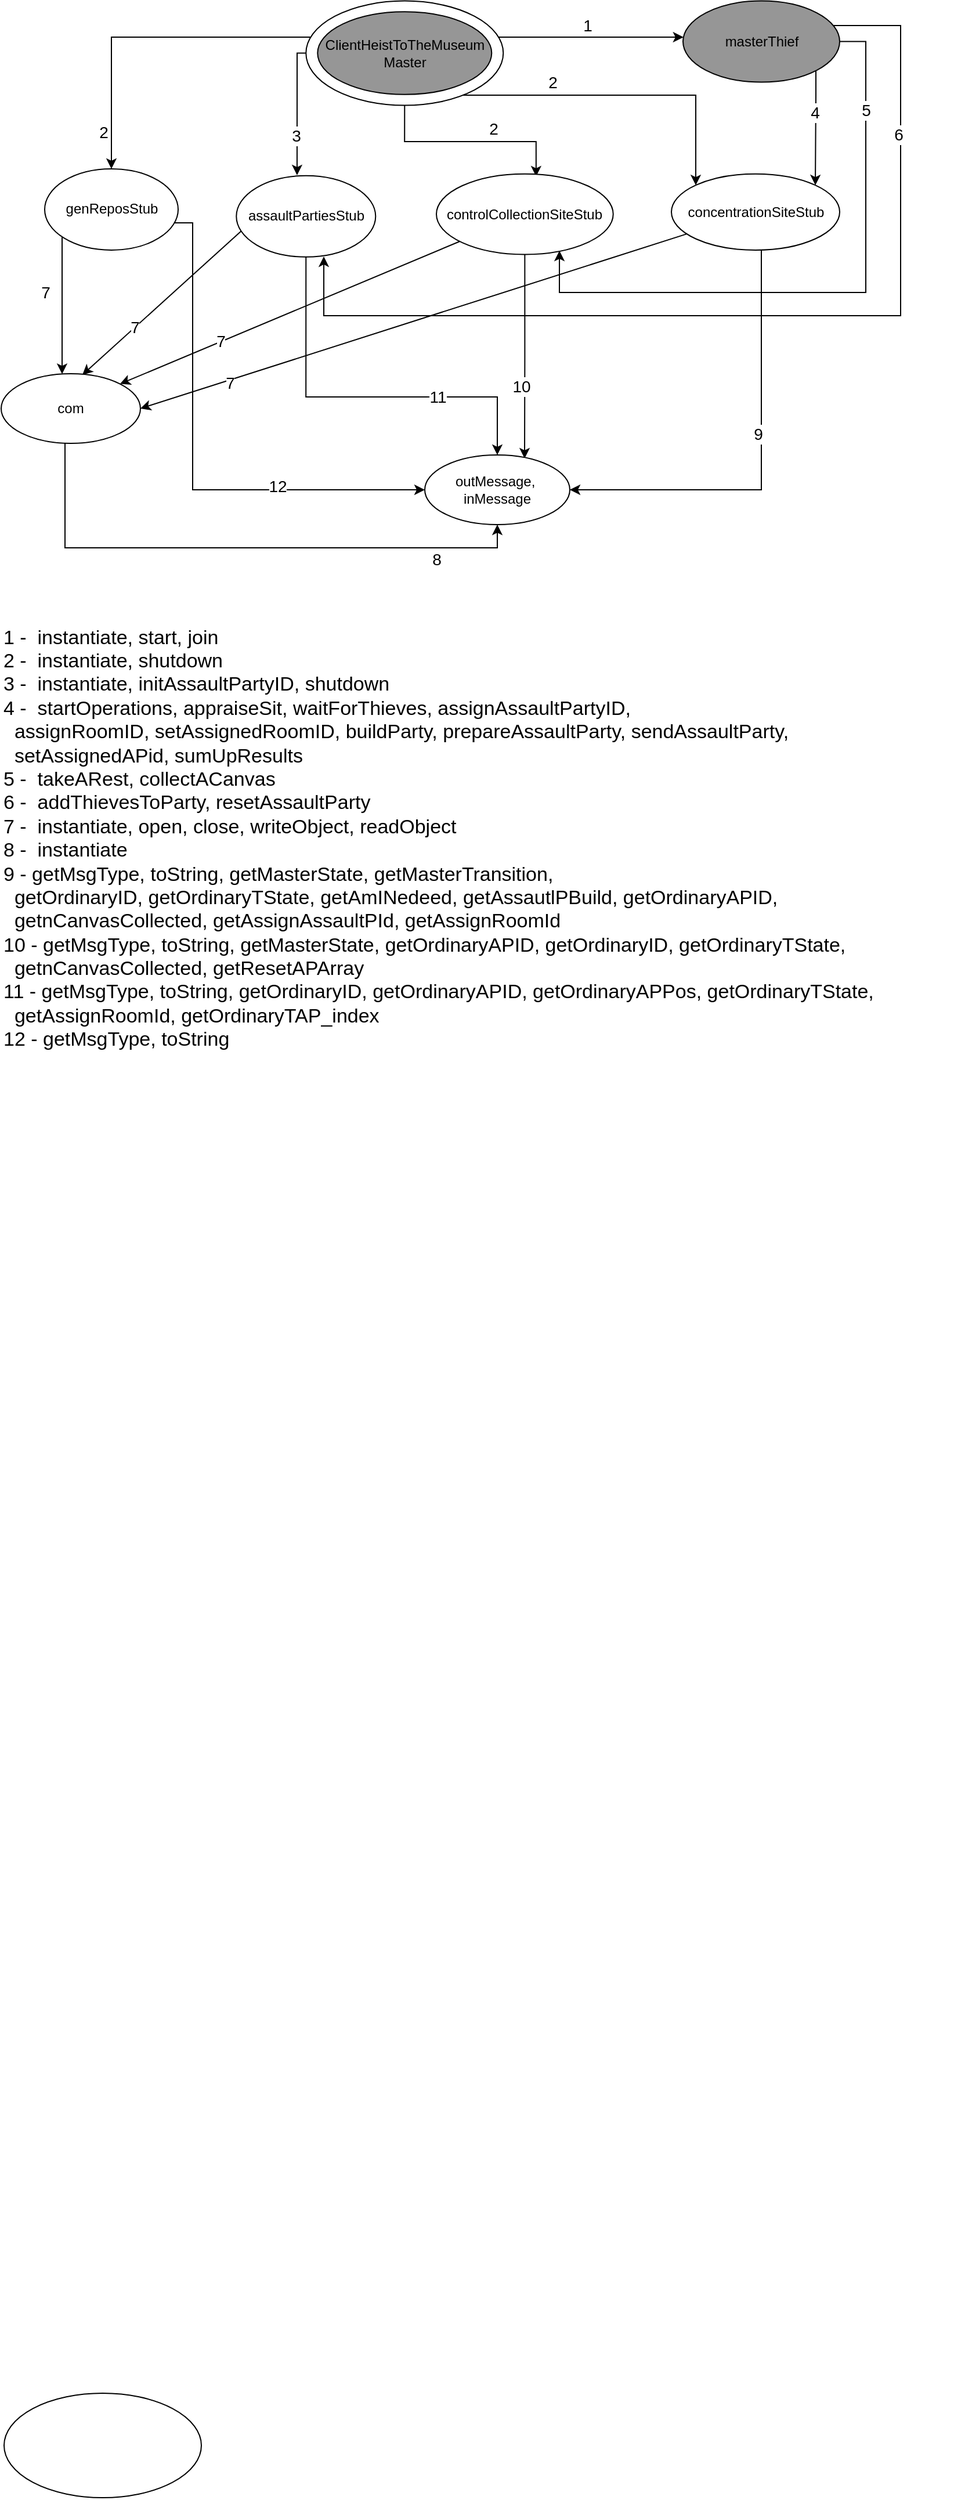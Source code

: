 <mxfile version="21.2.9" type="device">
  <diagram name="Page-1" id="YsJ35T9tr8RX_78DpGfc">
    <mxGraphModel dx="1434" dy="1875" grid="1" gridSize="10" guides="1" tooltips="1" connect="1" arrows="1" fold="1" page="1" pageScale="1" pageWidth="850" pageHeight="1100" math="0" shadow="0">
      <root>
        <mxCell id="0" />
        <mxCell id="1" parent="0" />
        <mxCell id="FWKwlVDyR7kNy3vzUn8f-33" value="" style="ellipse;whiteSpace=wrap;html=1;shadow=0;labelBackgroundColor=none;fillStyle=auto;fontFamily=Helvetica;fontSize=12;gradientDirection=north;" parent="1" vertex="1">
          <mxGeometry x="17.5" y="990" width="170" height="90" as="geometry" />
        </mxCell>
        <mxCell id="FWKwlVDyR7kNy3vzUn8f-38" value="&lt;font style=&quot;font-size: 17px;&quot;&gt;1 -&amp;nbsp; instantiate, start, join&lt;br&gt;2 -&amp;nbsp; instantiate, shutdown&lt;br&gt;3 -&amp;nbsp; instantiate, initAssaultPartyID, shutdown&lt;br&gt;4 -&amp;nbsp; startOperations, appraiseSit, waitForThieves, assignAssaultPartyID, &lt;span style=&quot;white-space: pre;&quot;&gt; &lt;span style=&quot;white-space: pre;&quot;&gt;	&lt;/span&gt;&lt;/span&gt;assignRoomID,&lt;span style=&quot;&quot;&gt;&amp;nbsp;&lt;/span&gt;setAssignedRoomID, buildParty, prepareAssaultParty, sendAssaultParty, &lt;span style=&quot;white-space: pre;&quot;&gt; &lt;span style=&quot;white-space: pre;&quot;&gt;	&lt;/span&gt;&lt;/span&gt;setAssignedAPid, sumUpResults&lt;br&gt;5 -&amp;nbsp; takeARest, collectACanvas&lt;br&gt;6 -&amp;nbsp; addThievesToParty, resetAssaultParty&lt;br&gt;7 -&amp;nbsp; instantiate, open, close, writeObject, readObject&lt;br&gt;8 -&amp;nbsp; instantiate&lt;br&gt;9 - getMsgType, toString, getMasterState, getMasterTransition, &lt;span style=&quot;white-space: pre;&quot;&gt; &lt;span style=&quot;white-space: pre;&quot;&gt;	&lt;/span&gt;&lt;/span&gt;getOrdinaryID,&lt;span style=&quot;&quot;&gt;&amp;nbsp;&lt;/span&gt;getOrdinaryTState,&amp;nbsp;getAmINedeed, getAssautlPBuild, getOrdinaryAPID, &lt;span style=&quot;white-space: pre;&quot;&gt; &lt;span style=&quot;white-space: pre;&quot;&gt;	&lt;/span&gt;&lt;/span&gt;getnCanvasCollected, &lt;span style=&quot;&quot;&gt; &lt;/span&gt;getAssignAssaultPId, &lt;span style=&quot;&quot;&gt; &lt;/span&gt;getAssignRoomId&lt;br&gt;10 - getMsgType, toString, getMasterState, getOrdinaryAPID, getOrdinaryID, getOrdinaryTState, &lt;span style=&quot;white-space: pre;&quot;&gt; &lt;span style=&quot;white-space: pre;&quot;&gt;	&lt;/span&gt;&lt;/span&gt;getnCanvasCollected, getResetAPArray&lt;br&gt;11 - getMsgType, toString, getOrdinaryID, getOrdinaryAPID, getOrdinaryAPPos, getOrdinaryTState, &lt;span style=&quot;white-space: pre;&quot;&gt; &lt;span style=&quot;white-space: pre;&quot;&gt;	&lt;/span&gt;&lt;/span&gt;getAssignRoomId, getOrdinaryTAP_index&lt;br&gt;12 - getMsgType, toString&lt;br&gt;&lt;br&gt;&lt;br style=&quot;border-color: var(--border-color);&quot;&gt;&lt;/font&gt;" style="text;html=1;strokeColor=none;fillColor=none;align=left;verticalAlign=middle;whiteSpace=wrap;rounded=0;" parent="1" vertex="1">
          <mxGeometry x="15" y="-550" width="820" height="441" as="geometry" />
        </mxCell>
        <mxCell id="FWKwlVDyR7kNy3vzUn8f-86" style="edgeStyle=orthogonalEdgeStyle;rounded=0;orthogonalLoop=1;jettySize=auto;html=1;" parent="1" source="FWKwlVDyR7kNy3vzUn8f-78" target="FWKwlVDyR7kNy3vzUn8f-80" edge="1">
          <mxGeometry relative="1" as="geometry">
            <Array as="points">
              <mxPoint x="530" y="-1040" />
              <mxPoint x="530" y="-1040" />
            </Array>
          </mxGeometry>
        </mxCell>
        <mxCell id="FWKwlVDyR7kNy3vzUn8f-140" value="&lt;font style=&quot;font-size: 14px;&quot;&gt;1&lt;/font&gt;" style="edgeLabel;html=1;align=center;verticalAlign=middle;resizable=0;points=[];" parent="FWKwlVDyR7kNy3vzUn8f-86" vertex="1" connectable="0">
          <mxGeometry x="0.223" y="1" relative="1" as="geometry">
            <mxPoint x="-21" y="-9" as="offset" />
          </mxGeometry>
        </mxCell>
        <mxCell id="FWKwlVDyR7kNy3vzUn8f-87" style="edgeStyle=orthogonalEdgeStyle;rounded=0;orthogonalLoop=1;jettySize=auto;html=1;entryX=0.5;entryY=0;entryDx=0;entryDy=0;" parent="1" source="FWKwlVDyR7kNy3vzUn8f-78" target="FWKwlVDyR7kNy3vzUn8f-84" edge="1">
          <mxGeometry relative="1" as="geometry">
            <Array as="points">
              <mxPoint x="110" y="-1040" />
            </Array>
          </mxGeometry>
        </mxCell>
        <mxCell id="FWKwlVDyR7kNy3vzUn8f-144" value="&lt;font style=&quot;font-size: 14px;&quot;&gt;2&lt;/font&gt;" style="edgeLabel;html=1;align=center;verticalAlign=middle;resizable=0;points=[];" parent="FWKwlVDyR7kNy3vzUn8f-87" vertex="1" connectable="0">
          <mxGeometry x="0.776" y="5" relative="1" as="geometry">
            <mxPoint x="-12" as="offset" />
          </mxGeometry>
        </mxCell>
        <mxCell id="FWKwlVDyR7kNy3vzUn8f-113" style="edgeStyle=orthogonalEdgeStyle;rounded=0;orthogonalLoop=1;jettySize=auto;html=1;entryX=0.436;entryY=-0.006;entryDx=0;entryDy=0;entryPerimeter=0;" parent="1" source="FWKwlVDyR7kNy3vzUn8f-78" target="FWKwlVDyR7kNy3vzUn8f-83" edge="1">
          <mxGeometry relative="1" as="geometry">
            <Array as="points">
              <mxPoint x="270" y="-1026" />
            </Array>
          </mxGeometry>
        </mxCell>
        <mxCell id="FWKwlVDyR7kNy3vzUn8f-143" value="&lt;font style=&quot;font-size: 14px;&quot;&gt;3&lt;/font&gt;" style="edgeLabel;html=1;align=center;verticalAlign=middle;resizable=0;points=[];" parent="FWKwlVDyR7kNy3vzUn8f-113" vertex="1" connectable="0">
          <mxGeometry x="0.398" y="-1" relative="1" as="geometry">
            <mxPoint as="offset" />
          </mxGeometry>
        </mxCell>
        <mxCell id="FWKwlVDyR7kNy3vzUn8f-114" style="edgeStyle=orthogonalEdgeStyle;rounded=0;orthogonalLoop=1;jettySize=auto;html=1;entryX=0.564;entryY=0.031;entryDx=0;entryDy=0;entryPerimeter=0;" parent="1" source="FWKwlVDyR7kNy3vzUn8f-78" target="FWKwlVDyR7kNy3vzUn8f-82" edge="1">
          <mxGeometry relative="1" as="geometry">
            <Array as="points">
              <mxPoint x="363" y="-950" />
              <mxPoint x="476" y="-950" />
            </Array>
          </mxGeometry>
        </mxCell>
        <mxCell id="FWKwlVDyR7kNy3vzUn8f-121" style="edgeStyle=orthogonalEdgeStyle;rounded=0;orthogonalLoop=1;jettySize=auto;html=1;entryX=0;entryY=0;entryDx=0;entryDy=0;" parent="1" source="FWKwlVDyR7kNy3vzUn8f-78" target="FWKwlVDyR7kNy3vzUn8f-81" edge="1">
          <mxGeometry relative="1" as="geometry">
            <Array as="points">
              <mxPoint x="613" y="-990" />
            </Array>
          </mxGeometry>
        </mxCell>
        <mxCell id="FWKwlVDyR7kNy3vzUn8f-141" value="&lt;font style=&quot;font-size: 14px;&quot;&gt;2&lt;/font&gt;" style="edgeLabel;html=1;align=center;verticalAlign=middle;resizable=0;points=[];" parent="FWKwlVDyR7kNy3vzUn8f-121" vertex="1" connectable="0">
          <mxGeometry x="0.108" y="1" relative="1" as="geometry">
            <mxPoint x="-77" y="-10" as="offset" />
          </mxGeometry>
        </mxCell>
        <mxCell id="FWKwlVDyR7kNy3vzUn8f-78" value="" style="ellipse;whiteSpace=wrap;html=1;shadow=0;labelBackgroundColor=none;fillStyle=auto;fontFamily=Helvetica;fontSize=12;gradientDirection=north;" parent="1" vertex="1">
          <mxGeometry x="277.64" y="-1071.21" width="170" height="90" as="geometry" />
        </mxCell>
        <mxCell id="FWKwlVDyR7kNy3vzUn8f-79" value="ClientHeistToTheMuseum&lt;br&gt;Master" style="ellipse;whiteSpace=wrap;html=1;shadow=0;labelBackgroundColor=none;fillStyle=auto;strokeColor=default;fontFamily=Helvetica;fontSize=12;fontColor=default;fillColor=#969696;gradientColor=none;gradientDirection=north;" parent="1" vertex="1">
          <mxGeometry x="287.64" y="-1061.83" width="150" height="71.25" as="geometry" />
        </mxCell>
        <mxCell id="FWKwlVDyR7kNy3vzUn8f-116" style="edgeStyle=orthogonalEdgeStyle;rounded=0;orthogonalLoop=1;jettySize=auto;html=1;entryX=1;entryY=0;entryDx=0;entryDy=0;" parent="1" source="FWKwlVDyR7kNy3vzUn8f-80" target="FWKwlVDyR7kNy3vzUn8f-81" edge="1">
          <mxGeometry relative="1" as="geometry">
            <Array as="points">
              <mxPoint x="717" y="-990" />
              <mxPoint x="717" y="-990" />
            </Array>
          </mxGeometry>
        </mxCell>
        <mxCell id="FWKwlVDyR7kNy3vzUn8f-145" value="&lt;font style=&quot;font-size: 14px;&quot;&gt;4&lt;/font&gt;" style="edgeLabel;html=1;align=center;verticalAlign=middle;resizable=0;points=[];" parent="FWKwlVDyR7kNy3vzUn8f-116" vertex="1" connectable="0">
          <mxGeometry x="-0.269" y="-1" relative="1" as="geometry">
            <mxPoint as="offset" />
          </mxGeometry>
        </mxCell>
        <mxCell id="FWKwlVDyR7kNy3vzUn8f-117" style="edgeStyle=orthogonalEdgeStyle;rounded=0;orthogonalLoop=1;jettySize=auto;html=1;entryX=0.696;entryY=0.954;entryDx=0;entryDy=0;entryPerimeter=0;" parent="1" source="FWKwlVDyR7kNy3vzUn8f-80" target="FWKwlVDyR7kNy3vzUn8f-82" edge="1">
          <mxGeometry relative="1" as="geometry">
            <Array as="points">
              <mxPoint x="760" y="-1036" />
              <mxPoint x="760" y="-820" />
              <mxPoint x="496" y="-820" />
            </Array>
          </mxGeometry>
        </mxCell>
        <mxCell id="FWKwlVDyR7kNy3vzUn8f-148" value="&lt;font style=&quot;font-size: 14px;&quot;&gt;5&lt;/font&gt;" style="edgeLabel;html=1;align=center;verticalAlign=middle;resizable=0;points=[];" parent="FWKwlVDyR7kNy3vzUn8f-117" vertex="1" connectable="0">
          <mxGeometry x="-0.697" relative="1" as="geometry">
            <mxPoint as="offset" />
          </mxGeometry>
        </mxCell>
        <mxCell id="FWKwlVDyR7kNy3vzUn8f-127" style="edgeStyle=orthogonalEdgeStyle;rounded=0;orthogonalLoop=1;jettySize=auto;html=1;entryX=0.628;entryY=0.994;entryDx=0;entryDy=0;entryPerimeter=0;" parent="1" source="FWKwlVDyR7kNy3vzUn8f-80" target="FWKwlVDyR7kNy3vzUn8f-83" edge="1">
          <mxGeometry relative="1" as="geometry">
            <Array as="points">
              <mxPoint x="790" y="-1050" />
              <mxPoint x="790" y="-800" />
              <mxPoint x="293" y="-800" />
            </Array>
          </mxGeometry>
        </mxCell>
        <mxCell id="FWKwlVDyR7kNy3vzUn8f-149" value="&lt;font style=&quot;font-size: 14px;&quot;&gt;6&lt;/font&gt;" style="edgeLabel;html=1;align=center;verticalAlign=middle;resizable=0;points=[];" parent="FWKwlVDyR7kNy3vzUn8f-127" vertex="1" connectable="0">
          <mxGeometry x="-0.645" y="-2" relative="1" as="geometry">
            <mxPoint as="offset" />
          </mxGeometry>
        </mxCell>
        <mxCell id="FWKwlVDyR7kNy3vzUn8f-80" value="masterThief" style="ellipse;whiteSpace=wrap;html=1;shadow=0;labelBackgroundColor=none;fillStyle=auto;strokeColor=default;fontFamily=Helvetica;fontSize=12;fontColor=default;fillColor=#969696;gradientColor=none;gradientDirection=north;" parent="1" vertex="1">
          <mxGeometry x="602.5" y="-1071.21" width="135" height="70" as="geometry" />
        </mxCell>
        <mxCell id="FWKwlVDyR7kNy3vzUn8f-131" style="rounded=0;orthogonalLoop=1;jettySize=auto;html=1;entryX=1;entryY=0.5;entryDx=0;entryDy=0;" parent="1" source="FWKwlVDyR7kNy3vzUn8f-81" target="FWKwlVDyR7kNy3vzUn8f-98" edge="1">
          <mxGeometry relative="1" as="geometry" />
        </mxCell>
        <mxCell id="FWKwlVDyR7kNy3vzUn8f-155" value="&lt;font style=&quot;font-size: 14px;&quot;&gt;7&lt;/font&gt;" style="edgeLabel;html=1;align=center;verticalAlign=middle;resizable=0;points=[];" parent="FWKwlVDyR7kNy3vzUn8f-131" vertex="1" connectable="0">
          <mxGeometry x="0.675" y="2" relative="1" as="geometry">
            <mxPoint as="offset" />
          </mxGeometry>
        </mxCell>
        <mxCell id="FWKwlVDyR7kNy3vzUn8f-134" style="edgeStyle=orthogonalEdgeStyle;rounded=0;orthogonalLoop=1;jettySize=auto;html=1;entryX=1;entryY=0.5;entryDx=0;entryDy=0;" parent="1" source="FWKwlVDyR7kNy3vzUn8f-81" target="FWKwlVDyR7kNy3vzUn8f-132" edge="1">
          <mxGeometry relative="1" as="geometry">
            <mxPoint x="530" y="-680" as="targetPoint" />
            <Array as="points">
              <mxPoint x="670" y="-650" />
            </Array>
          </mxGeometry>
        </mxCell>
        <mxCell id="FWKwlVDyR7kNy3vzUn8f-157" value="&lt;span style=&quot;font-size: 14px;&quot;&gt;9&lt;/span&gt;" style="edgeLabel;html=1;align=center;verticalAlign=middle;resizable=0;points=[];" parent="FWKwlVDyR7kNy3vzUn8f-134" vertex="1" connectable="0">
          <mxGeometry x="-0.146" y="-3" relative="1" as="geometry">
            <mxPoint as="offset" />
          </mxGeometry>
        </mxCell>
        <mxCell id="FWKwlVDyR7kNy3vzUn8f-81" value="concentrationSiteStub" style="ellipse;whiteSpace=wrap;html=1;shadow=0;labelBackgroundColor=none;fillStyle=auto;fontFamily=Helvetica;fontSize=12;gradientDirection=north;" parent="1" vertex="1">
          <mxGeometry x="592.5" y="-922.16" width="145" height="65.63" as="geometry" />
        </mxCell>
        <mxCell id="FWKwlVDyR7kNy3vzUn8f-130" style="rounded=0;orthogonalLoop=1;jettySize=auto;html=1;entryX=1;entryY=0;entryDx=0;entryDy=0;" parent="1" source="FWKwlVDyR7kNy3vzUn8f-82" target="FWKwlVDyR7kNy3vzUn8f-98" edge="1">
          <mxGeometry relative="1" as="geometry" />
        </mxCell>
        <mxCell id="FWKwlVDyR7kNy3vzUn8f-154" value="&lt;font style=&quot;font-size: 14px;&quot;&gt;7&lt;/font&gt;" style="edgeLabel;html=1;align=center;verticalAlign=middle;resizable=0;points=[];" parent="FWKwlVDyR7kNy3vzUn8f-130" vertex="1" connectable="0">
          <mxGeometry x="0.405" y="-1" relative="1" as="geometry">
            <mxPoint as="offset" />
          </mxGeometry>
        </mxCell>
        <mxCell id="FWKwlVDyR7kNy3vzUn8f-135" style="edgeStyle=orthogonalEdgeStyle;rounded=0;orthogonalLoop=1;jettySize=auto;html=1;entryX=0.688;entryY=0.05;entryDx=0;entryDy=0;entryPerimeter=0;" parent="1" source="FWKwlVDyR7kNy3vzUn8f-82" target="FWKwlVDyR7kNy3vzUn8f-132" edge="1">
          <mxGeometry relative="1" as="geometry" />
        </mxCell>
        <mxCell id="FWKwlVDyR7kNy3vzUn8f-158" value="&lt;font style=&quot;font-size: 14px;&quot;&gt;10&lt;/font&gt;" style="edgeLabel;html=1;align=center;verticalAlign=middle;resizable=0;points=[];" parent="FWKwlVDyR7kNy3vzUn8f-135" vertex="1" connectable="0">
          <mxGeometry x="0.278" y="-3" relative="1" as="geometry">
            <mxPoint y="1" as="offset" />
          </mxGeometry>
        </mxCell>
        <mxCell id="FWKwlVDyR7kNy3vzUn8f-82" value="controlCollectionSiteStub" style="ellipse;whiteSpace=wrap;html=1;shadow=0;labelBackgroundColor=none;fillStyle=auto;fontFamily=Helvetica;fontSize=12;gradientDirection=north;" parent="1" vertex="1">
          <mxGeometry x="390" y="-922.16" width="152.36" height="69.37" as="geometry" />
        </mxCell>
        <mxCell id="FWKwlVDyR7kNy3vzUn8f-128" style="rounded=0;orthogonalLoop=1;jettySize=auto;html=1;entryX=0.583;entryY=0.017;entryDx=0;entryDy=0;entryPerimeter=0;exitX=0.045;exitY=0.666;exitDx=0;exitDy=0;exitPerimeter=0;" parent="1" source="FWKwlVDyR7kNy3vzUn8f-83" target="FWKwlVDyR7kNy3vzUn8f-98" edge="1">
          <mxGeometry relative="1" as="geometry" />
        </mxCell>
        <mxCell id="FWKwlVDyR7kNy3vzUn8f-151" value="&lt;font style=&quot;font-size: 14px;&quot;&gt;7&lt;/font&gt;" style="edgeLabel;html=1;align=center;verticalAlign=middle;resizable=0;points=[];" parent="FWKwlVDyR7kNy3vzUn8f-128" vertex="1" connectable="0">
          <mxGeometry x="-0.195" y="2" relative="1" as="geometry">
            <mxPoint x="-39" y="32" as="offset" />
          </mxGeometry>
        </mxCell>
        <mxCell id="FWKwlVDyR7kNy3vzUn8f-136" style="edgeStyle=orthogonalEdgeStyle;rounded=0;orthogonalLoop=1;jettySize=auto;html=1;entryX=0.5;entryY=0;entryDx=0;entryDy=0;" parent="1" source="FWKwlVDyR7kNy3vzUn8f-83" target="FWKwlVDyR7kNy3vzUn8f-132" edge="1">
          <mxGeometry relative="1" as="geometry">
            <Array as="points">
              <mxPoint x="278" y="-730" />
              <mxPoint x="443" y="-730" />
            </Array>
          </mxGeometry>
        </mxCell>
        <mxCell id="FWKwlVDyR7kNy3vzUn8f-159" value="&lt;font style=&quot;font-size: 14px;&quot;&gt;11&lt;/font&gt;" style="edgeLabel;html=1;align=center;verticalAlign=middle;resizable=0;points=[];" parent="FWKwlVDyR7kNy3vzUn8f-136" vertex="1" connectable="0">
          <mxGeometry x="0.395" relative="1" as="geometry">
            <mxPoint as="offset" />
          </mxGeometry>
        </mxCell>
        <mxCell id="FWKwlVDyR7kNy3vzUn8f-83" value="assaultPartiesStub" style="ellipse;whiteSpace=wrap;html=1;shadow=0;labelBackgroundColor=none;fillStyle=auto;fontFamily=Helvetica;fontSize=12;gradientDirection=north;" parent="1" vertex="1">
          <mxGeometry x="217.64" y="-920.61" width="120" height="70" as="geometry" />
        </mxCell>
        <mxCell id="FWKwlVDyR7kNy3vzUn8f-105" style="edgeStyle=orthogonalEdgeStyle;rounded=0;orthogonalLoop=1;jettySize=auto;html=1;" parent="1" source="FWKwlVDyR7kNy3vzUn8f-84" target="FWKwlVDyR7kNy3vzUn8f-98" edge="1">
          <mxGeometry relative="1" as="geometry">
            <Array as="points">
              <mxPoint x="67.5" y="-800" />
              <mxPoint x="67.5" y="-800" />
            </Array>
          </mxGeometry>
        </mxCell>
        <mxCell id="FWKwlVDyR7kNy3vzUn8f-150" value="&lt;font style=&quot;font-size: 14px;&quot;&gt;7&lt;/font&gt;" style="edgeLabel;html=1;align=center;verticalAlign=middle;resizable=0;points=[];" parent="FWKwlVDyR7kNy3vzUn8f-105" vertex="1" connectable="0">
          <mxGeometry x="-0.189" y="3" relative="1" as="geometry">
            <mxPoint x="-18" as="offset" />
          </mxGeometry>
        </mxCell>
        <mxCell id="FWKwlVDyR7kNy3vzUn8f-139" style="edgeStyle=orthogonalEdgeStyle;rounded=0;orthogonalLoop=1;jettySize=auto;html=1;entryX=0;entryY=0.5;entryDx=0;entryDy=0;" parent="1" source="FWKwlVDyR7kNy3vzUn8f-84" target="FWKwlVDyR7kNy3vzUn8f-132" edge="1">
          <mxGeometry relative="1" as="geometry">
            <Array as="points">
              <mxPoint x="180" y="-880" />
              <mxPoint x="180" y="-650" />
            </Array>
          </mxGeometry>
        </mxCell>
        <mxCell id="FWKwlVDyR7kNy3vzUn8f-160" value="&lt;font style=&quot;font-size: 14px;&quot;&gt;12&lt;/font&gt;" style="edgeLabel;html=1;align=center;verticalAlign=middle;resizable=0;points=[];" parent="FWKwlVDyR7kNy3vzUn8f-139" vertex="1" connectable="0">
          <mxGeometry x="0.426" y="3" relative="1" as="geometry">
            <mxPoint as="offset" />
          </mxGeometry>
        </mxCell>
        <mxCell id="FWKwlVDyR7kNy3vzUn8f-84" value="genReposStub" style="ellipse;whiteSpace=wrap;html=1;shadow=0;labelBackgroundColor=none;fillStyle=auto;fontFamily=Helvetica;fontSize=12;gradientDirection=north;" parent="1" vertex="1">
          <mxGeometry x="52.5" y="-926.53" width="115" height="70" as="geometry" />
        </mxCell>
        <mxCell id="FWKwlVDyR7kNy3vzUn8f-138" style="edgeStyle=orthogonalEdgeStyle;rounded=0;orthogonalLoop=1;jettySize=auto;html=1;entryX=0.5;entryY=1;entryDx=0;entryDy=0;" parent="1" source="FWKwlVDyR7kNy3vzUn8f-98" target="FWKwlVDyR7kNy3vzUn8f-132" edge="1">
          <mxGeometry relative="1" as="geometry">
            <Array as="points">
              <mxPoint x="70" y="-600" />
              <mxPoint x="443" y="-600" />
            </Array>
          </mxGeometry>
        </mxCell>
        <mxCell id="FWKwlVDyR7kNy3vzUn8f-156" value="&lt;font style=&quot;font-size: 14px;&quot;&gt;8&lt;/font&gt;" style="edgeLabel;html=1;align=center;verticalAlign=middle;resizable=0;points=[];" parent="FWKwlVDyR7kNy3vzUn8f-138" vertex="1" connectable="0">
          <mxGeometry x="0.227" y="4" relative="1" as="geometry">
            <mxPoint x="114" y="14" as="offset" />
          </mxGeometry>
        </mxCell>
        <mxCell id="FWKwlVDyR7kNy3vzUn8f-98" value="com" style="ellipse;whiteSpace=wrap;html=1;shadow=0;labelBackgroundColor=none;fillStyle=auto;fontFamily=Helvetica;fontSize=12;gradientDirection=north;" parent="1" vertex="1">
          <mxGeometry x="15" y="-750" width="120" height="60" as="geometry" />
        </mxCell>
        <mxCell id="FWKwlVDyR7kNy3vzUn8f-132" value="outMessage,&amp;nbsp;&lt;br&gt;inMessage" style="ellipse;whiteSpace=wrap;html=1;shadow=0;labelBackgroundColor=none;fillStyle=auto;fontFamily=Helvetica;fontSize=12;gradientDirection=north;" parent="1" vertex="1">
          <mxGeometry x="380" y="-680" width="125" height="60" as="geometry" />
        </mxCell>
        <mxCell id="FWKwlVDyR7kNy3vzUn8f-142" value="&lt;font style=&quot;font-size: 14px;&quot;&gt;2&lt;/font&gt;" style="edgeLabel;html=1;align=center;verticalAlign=middle;resizable=0;points=[];" parent="1" vertex="1" connectable="0">
          <mxGeometry x="500.107" y="-991" as="geometry">
            <mxPoint x="-61" y="30" as="offset" />
          </mxGeometry>
        </mxCell>
      </root>
    </mxGraphModel>
  </diagram>
</mxfile>

